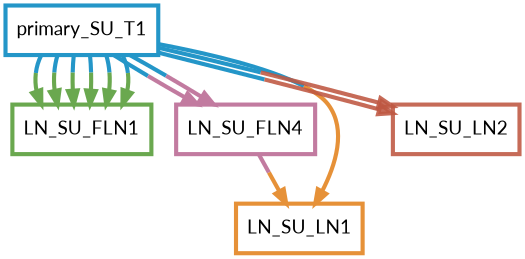 digraph  {
dpi=600;size=3.5;
LN_SU_FLN1 [color="#6aa84fff", fillcolor=white, fontname=Lato, penwidth="3.0", shape=box];
LN_SU_FLN4 [color="#c27ba0ff", fillcolor=white, fontname=Lato, penwidth="3.0", shape=box];
LN_SU_LN1 [color="#e69138ff", fillcolor=white, fontname=Lato, penwidth="3.0", shape=box];
LN_SU_LN2 [color="#be5742e1", fillcolor=white, fontname=Lato, penwidth="3.0", shape=box];
primary_SU_T1 [color="#2496c8ff", fillcolor=white, fontname=Lato, penwidth="3.0", shape=box];
LN_SU_FLN4 -> LN_SU_LN1  [color="#c27ba0ff;0.5:#e69138ff", key=0, penwidth=3];
primary_SU_T1 -> LN_SU_FLN1  [color="#2496c8ff;0.5:#6aa84fff", key=0, penwidth=3];
primary_SU_T1 -> LN_SU_FLN1  [color="#2496c8ff;0.5:#6aa84fff", key=1, penwidth=3];
primary_SU_T1 -> LN_SU_FLN1  [color="#2496c8ff;0.5:#6aa84fff", key=2, penwidth=3];
primary_SU_T1 -> LN_SU_FLN1  [color="#2496c8ff;0.5:#6aa84fff", key=3, penwidth=3];
primary_SU_T1 -> LN_SU_FLN1  [color="#2496c8ff;0.5:#6aa84fff", key=4, penwidth=3];
primary_SU_T1 -> LN_SU_FLN1  [color="#2496c8ff;0.5:#6aa84fff", key=5, penwidth=3];
primary_SU_T1 -> LN_SU_FLN4  [color="#2496c8ff;0.5:#c27ba0ff", key=0, penwidth=3];
primary_SU_T1 -> LN_SU_FLN4  [color="#2496c8ff;0.5:#c27ba0ff", key=1, penwidth=3];
primary_SU_T1 -> LN_SU_LN1  [color="#2496c8ff;0.5:#e69138ff", key=0, penwidth=3];
primary_SU_T1 -> LN_SU_LN2  [color="#2496c8ff;0.5:#be5742e1", key=0, penwidth=3];
primary_SU_T1 -> LN_SU_LN2  [color="#2496c8ff;0.5:#be5742e1", key=1, penwidth=3];
}
